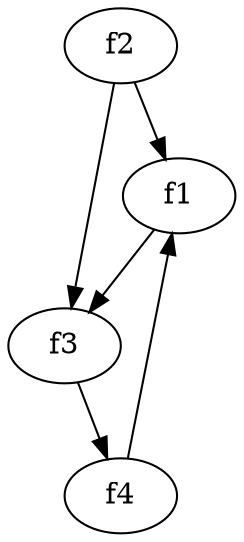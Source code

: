 strict digraph  {
f1;
f2;
f3;
f4;
f1 -> f3  [weight=2];
f2 -> f3  [weight=2];
f2 -> f1  [weight=2];
f3 -> f4  [weight=2];
f4 -> f1  [weight=2];
}

